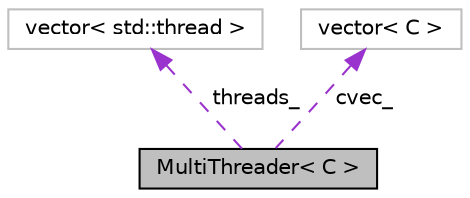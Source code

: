 digraph "MultiThreader&lt; C &gt;"
{
  edge [fontname="Helvetica",fontsize="10",labelfontname="Helvetica",labelfontsize="10"];
  node [fontname="Helvetica",fontsize="10",shape=record];
  Node1 [label="MultiThreader\< C \>",height=0.2,width=0.4,color="black", fillcolor="grey75", style="filled", fontcolor="black"];
  Node2 -> Node1 [dir="back",color="darkorchid3",fontsize="10",style="dashed",label=" threads_" ,fontname="Helvetica"];
  Node2 [label="vector\< std::thread \>",height=0.2,width=0.4,color="grey75", fillcolor="white", style="filled"];
  Node3 -> Node1 [dir="back",color="darkorchid3",fontsize="10",style="dashed",label=" cvec_" ,fontname="Helvetica"];
  Node3 [label="vector\< C \>",height=0.2,width=0.4,color="grey75", fillcolor="white", style="filled"];
}
